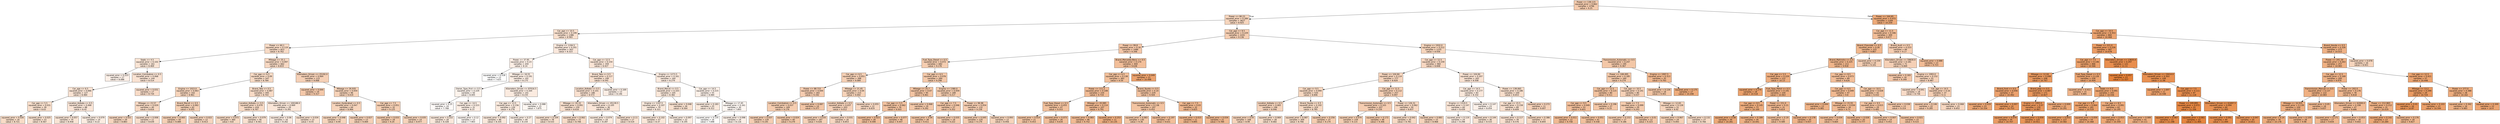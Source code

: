digraph Tree {
node [shape=box, style="filled", color="black", fontname="helvetica"] ;
edge [fontname="helvetica"] ;
0 [label="Power <= 138.115\nsquared_error = 0.662\nsamples = 4796\nvalue = 9.25", fillcolor="#f4cbad"] ;
1 [label="Power <= 80.23\nsquared_error = 0.289\nsamples = 3627\nvalue = 8.925", fillcolor="#f6d5bd"] ;
0 -> 1 [labeldistance=2.5, labelangle=45, headlabel="True"] ;
2 [label="Car_age <= 10.5\nsquared_error = 0.199\nsamples = 1386\nvalue = 8.583", fillcolor="#f9e0ce"] ;
1 -> 2 ;
3 [label="Power <= 60.1\nsquared_error = 0.119\nsamples = 823\nvalue = 8.762", fillcolor="#f7dac5"] ;
2 -> 3 ;
4 [label="Seats <= 4.5\nsquared_error = 0.102\nsamples = 161\nvalue = 8.469", fillcolor="#f9e4d4"] ;
3 -> 4 ;
5 [label="squared_error = 0.223\nsamples = 17\nvalue = 8.088", fillcolor="#fcf0e8"] ;
4 -> 5 ;
6 [label="Location_Coimbatore <= 0.5\nsquared_error = 0.068\nsamples = 144\nvalue = 8.514", fillcolor="#f9e2d2"] ;
4 -> 6 ;
7 [label="Car_age <= 6.5\nsquared_error = 0.066\nsamples = 127\nvalue = 8.484", fillcolor="#f9e3d3"] ;
6 -> 7 ;
8 [label="Car_age <= 5.5\nsquared_error = 0.031\nsamples = 39\nvalue = 8.63", fillcolor="#f8dfcc"] ;
7 -> 8 ;
9 [label="squared_error = 0.026\nsamples = 16\nvalue = 8.721", fillcolor="#f8dcc7"] ;
8 -> 9 ;
10 [label="squared_error = 0.025\nsamples = 23\nvalue = 8.567", fillcolor="#f9e1cf"] ;
8 -> 10 ;
11 [label="Location_Kolkata <= 0.5\nsquared_error = 0.068\nsamples = 88\nvalue = 8.42", fillcolor="#fae5d7"] ;
7 -> 11 ;
12 [label="squared_error = 0.057\nsamples = 74\nvalue = 8.458", fillcolor="#f9e4d5"] ;
11 -> 12 ;
13 [label="squared_error = 0.079\nsamples = 14\nvalue = 8.22", fillcolor="#fbece1"] ;
11 -> 13 ;
14 [label="squared_error = 0.031\nsamples = 17\nvalue = 8.734", fillcolor="#f8dbc7"] ;
6 -> 14 ;
15 [label="Mileage <= 25.1\nsquared_error = 0.097\nsamples = 662\nvalue = 8.833", fillcolor="#f7d8c2"] ;
3 -> 15 ;
16 [label="Car_age <= 6.5\nsquared_error = 0.09\nsamples = 547\nvalue = 8.784", fillcolor="#f7dac4"] ;
15 -> 16 ;
17 [label="Engine <= 1023.0\nsquared_error = 0.063\nsamples = 102\nvalue = 8.961", fillcolor="#f6d4bb"] ;
16 -> 17 ;
18 [label="Mileage <= 23.57\nsquared_error = 0.029\nsamples = 40\nvalue = 8.816", fillcolor="#f7d9c3"] ;
17 -> 18 ;
19 [label="squared_error = 0.021\nsamples = 29\nvalue = 8.883", fillcolor="#f7d6bf"] ;
18 -> 19 ;
20 [label="squared_error = 0.008\nsamples = 11\nvalue = 8.639", fillcolor="#f8decc"] ;
18 -> 20 ;
21 [label="Brand_Maruti <= 0.5\nsquared_error = 0.062\nsamples = 62\nvalue = 9.055", fillcolor="#f5d1b6"] ;
17 -> 21 ;
22 [label="squared_error = 0.065\nsamples = 50\nvalue = 9.089", fillcolor="#f5d0b5"] ;
21 -> 22 ;
23 [label="squared_error = 0.022\nsamples = 12\nvalue = 8.913", fillcolor="#f6d5be"] ;
21 -> 23 ;
24 [label="Brand_Tata <= 0.5\nsquared_error = 0.087\nsamples = 445\nvalue = 8.743", fillcolor="#f8dbc6"] ;
16 -> 24 ;
25 [label="Location_Kolkata <= 0.5\nsquared_error = 0.079\nsamples = 416\nvalue = 8.767", fillcolor="#f7dac5"] ;
24 -> 25 ;
26 [label="squared_error = 0.072\nsamples = 360\nvalue = 8.8", fillcolor="#f7d9c3"] ;
25 -> 26 ;
27 [label="squared_error = 0.079\nsamples = 56\nvalue = 8.561", fillcolor="#f9e1d0"] ;
25 -> 27 ;
28 [label="Kilometers_Driven <= 100188.0\nsquared_error = 0.069\nsamples = 29\nvalue = 8.391", fillcolor="#fae6d8"] ;
24 -> 28 ;
29 [label="squared_error = 0.06\nsamples = 16\nvalue = 8.262", fillcolor="#fbeadf"] ;
28 -> 29 ;
30 [label="squared_error = 0.034\nsamples = 13\nvalue = 8.55", fillcolor="#f9e1d0"] ;
28 -> 30 ;
31 [label="Kilometers_Driven <= 25192.0\nsquared_error = 0.064\nsamples = 115\nvalue = 9.068", fillcolor="#f5d0b6"] ;
15 -> 31 ;
32 [label="squared_error = 0.044\nsamples = 19\nvalue = 9.317", fillcolor="#f4c8a9"] ;
31 -> 32 ;
33 [label="Mileage <= 26.935\nsquared_error = 0.054\nsamples = 96\nvalue = 9.019", fillcolor="#f6d2b8"] ;
31 -> 33 ;
34 [label="Location_Hyderabad <= 0.5\nsquared_error = 0.047\nsamples = 64\nvalue = 8.966", fillcolor="#f6d4bb"] ;
33 -> 34 ;
35 [label="squared_error = 0.048\nsamples = 51\nvalue = 8.94", fillcolor="#f6d5bc"] ;
34 -> 35 ;
36 [label="squared_error = 0.027\nsamples = 13\nvalue = 9.069", fillcolor="#f5d0b6"] ;
34 -> 36 ;
37 [label="Car_age <= 7.5\nsquared_error = 0.051\nsamples = 32\nvalue = 9.125", fillcolor="#f5cfb3"] ;
33 -> 37 ;
38 [label="squared_error = 0.033\nsamples = 18\nvalue = 9.24", fillcolor="#f4cbad"] ;
37 -> 38 ;
39 [label="squared_error = 0.035\nsamples = 14\nvalue = 8.977", fillcolor="#f6d3ba"] ;
37 -> 39 ;
40 [label="Engine <= 1194.5\nsquared_error = 0.201\nsamples = 563\nvalue = 8.323", fillcolor="#fae8dc"] ;
2 -> 40 ;
41 [label="Power <= 37.95\nsquared_error = 0.23\nsamples = 204\nvalue = 8.14", fillcolor="#fceee5"] ;
40 -> 41 ;
42 [label="squared_error = 0.518\nsamples = 13\nvalue = 7.625", fillcolor="#ffffff"] ;
41 -> 42 ;
43 [label="Mileage <= 18.55\nsquared_error = 0.191\nsamples = 191\nvalue = 8.175", fillcolor="#fbede3"] ;
41 -> 43 ;
44 [label="Owner_Type_First <= 0.5\nsquared_error = 0.229\nsamples = 50\nvalue = 8.005", fillcolor="#fcf3ec"] ;
43 -> 44 ;
45 [label="squared_error = 0.15\nsamples = 19\nvalue = 7.768", fillcolor="#fefaf8"] ;
44 -> 45 ;
46 [label="Car_age <= 14.5\nsquared_error = 0.223\nsamples = 31\nvalue = 8.15", fillcolor="#fceee4"] ;
44 -> 46 ;
47 [label="squared_error = 0.222\nsamples = 18\nvalue = 8.328", fillcolor="#fae8db"] ;
46 -> 47 ;
48 [label="squared_error = 0.12\nsamples = 13\nvalue = 7.903", fillcolor="#fdf6f1"] ;
46 -> 48 ;
49 [label="Kilometers_Driven <= 87016.5\nsquared_error = 0.164\nsamples = 141\nvalue = 8.235", fillcolor="#fbebe0"] ;
43 -> 49 ;
50 [label="Car_age <= 13.5\nsquared_error = 0.156\nsamples = 126\nvalue = 8.278", fillcolor="#fbeade"] ;
49 -> 50 ;
51 [label="squared_error = 0.092\nsamples = 86\nvalue = 8.335", fillcolor="#fae8db"] ;
50 -> 51 ;
52 [label="squared_error = 0.27\nsamples = 40\nvalue = 8.154", fillcolor="#fbeee4"] ;
50 -> 52 ;
53 [label="squared_error = 0.088\nsamples = 15\nvalue = 7.875", fillcolor="#fdf7f2"] ;
49 -> 53 ;
54 [label="Car_age <= 12.5\nsquared_error = 0.154\nsamples = 359\nvalue = 8.427", fillcolor="#fae5d6"] ;
40 -> 54 ;
55 [label="Brand_Tata <= 0.5\nsquared_error = 0.117\nsamples = 199\nvalue = 8.545", fillcolor="#f9e1d0"] ;
54 -> 55 ;
56 [label="Location_Kolkata <= 0.5\nsquared_error = 0.101\nsamples = 186\nvalue = 8.573", fillcolor="#f9e0cf"] ;
55 -> 56 ;
57 [label="Mileage <= 20.33\nsquared_error = 0.091\nsamples = 150\nvalue = 8.616", fillcolor="#f8dfcd"] ;
56 -> 57 ;
58 [label="squared_error = 0.104\nsamples = 78\nvalue = 8.533", fillcolor="#f9e2d1"] ;
57 -> 58 ;
59 [label="squared_error = 0.062\nsamples = 72\nvalue = 8.706", fillcolor="#f8dcc8"] ;
57 -> 59 ;
60 [label="Kilometers_Driven <= 45139.5\nsquared_error = 0.105\nsamples = 36\nvalue = 8.397", fillcolor="#fae6d8"] ;
56 -> 60 ;
61 [label="squared_error = 0.074\nsamples = 19\nvalue = 8.287", fillcolor="#fbeadd"] ;
60 -> 61 ;
62 [label="squared_error = 0.11\nsamples = 17\nvalue = 8.519", fillcolor="#f9e2d2"] ;
60 -> 62 ;
63 [label="squared_error = 0.169\nsamples = 13\nvalue = 8.146", fillcolor="#fceee5"] ;
55 -> 63 ;
64 [label="Engine <= 1273.5\nsquared_error = 0.161\nsamples = 160\nvalue = 8.279", fillcolor="#fbeade"] ;
54 -> 64 ;
65 [label="Brand_Maruti <= 0.5\nsquared_error = 0.103\nsamples = 105\nvalue = 8.382", fillcolor="#fae7d9"] ;
64 -> 65 ;
66 [label="Engine <= 1197.5\nsquared_error = 0.107\nsamples = 79\nvalue = 8.321", fillcolor="#fae9dc"] ;
65 -> 66 ;
67 [label="squared_error = 0.102\nsamples = 57\nvalue = 8.37", fillcolor="#fae7d9"] ;
66 -> 67 ;
68 [label="squared_error = 0.097\nsamples = 22\nvalue = 8.195", fillcolor="#fbede2"] ;
66 -> 68 ;
69 [label="squared_error = 0.048\nsamples = 26\nvalue = 8.564", fillcolor="#f9e1cf"] ;
65 -> 69 ;
70 [label="Car_age <= 14.5\nsquared_error = 0.215\nsamples = 55\nvalue = 8.084", fillcolor="#fcf0e8"] ;
64 -> 70 ;
71 [label="squared_error = 0.183\nsamples = 25\nvalue = 8.312", fillcolor="#fae9dc"] ;
70 -> 71 ;
72 [label="Mileage <= 17.45\nsquared_error = 0.161\nsamples = 30\nvalue = 7.893", fillcolor="#fdf6f1"] ;
70 -> 72 ;
73 [label="squared_error = 0.135\nsamples = 16\nvalue = 7.698", fillcolor="#fffdfb"] ;
72 -> 73 ;
74 [label="squared_error = 0.098\nsamples = 14\nvalue = 8.116", fillcolor="#fcefe6"] ;
72 -> 74 ;
75 [label="Car_age <= 8.5\nsquared_error = 0.229\nsamples = 2241\nvalue = 9.136", fillcolor="#f5ceb2"] ;
1 -> 75 ;
76 [label="Power <= 99.8\nsquared_error = 0.16\nsamples = 1086\nvalue = 9.348", fillcolor="#f4c7a8"] ;
75 -> 76 ;
77 [label="Fuel_Type_Diesel <= 0.5\nsquared_error = 0.072\nsamples = 682\nvalue = 9.176", fillcolor="#f5cdb0"] ;
76 -> 77 ;
78 [label="Car_age <= 6.5\nsquared_error = 0.051\nsamples = 398\nvalue = 9.089", fillcolor="#f5d0b5"] ;
77 -> 78 ;
79 [label="Power <= 88.715\nsquared_error = 0.044\nsamples = 183\nvalue = 9.192", fillcolor="#f5ccb0"] ;
78 -> 79 ;
80 [label="Location_Coimbatore <= 0.5\nsquared_error = 0.037\nsamples = 169\nvalue = 9.176", fillcolor="#f5cdb0"] ;
79 -> 80 ;
81 [label="squared_error = 0.037\nsamples = 129\nvalue = 9.145", fillcolor="#f5ceb2"] ;
80 -> 81 ;
82 [label="squared_error = 0.024\nsamples = 40\nvalue = 9.279", fillcolor="#f4caab"] ;
80 -> 82 ;
83 [label="squared_error = 0.087\nsamples = 14\nvalue = 9.377", fillcolor="#f3c6a6"] ;
79 -> 83 ;
84 [label="Mileage <= 21.45\nsquared_error = 0.04\nsamples = 215\nvalue = 9.002", fillcolor="#f6d3b9"] ;
78 -> 84 ;
85 [label="Location_Kolkata <= 0.5\nsquared_error = 0.037\nsamples = 203\nvalue = 9.012", fillcolor="#f6d2b9"] ;
84 -> 85 ;
86 [label="squared_error = 0.035\nsamples = 187\nvalue = 9.026", fillcolor="#f6d2b8"] ;
85 -> 86 ;
87 [label="squared_error = 0.031\nsamples = 16\nvalue = 8.853", fillcolor="#f7d7c1"] ;
85 -> 87 ;
88 [label="squared_error = 0.055\nsamples = 12\nvalue = 8.819", fillcolor="#f7d8c2"] ;
84 -> 88 ;
89 [label="Car_age <= 6.5\nsquared_error = 0.076\nsamples = 284\nvalue = 9.298", fillcolor="#f4c9aa"] ;
77 -> 89 ;
90 [label="Mileage <= 25.7\nsquared_error = 0.07\nsamples = 95\nvalue = 9.461", fillcolor="#f3c4a2"] ;
89 -> 90 ;
91 [label="Car_age <= 5.5\nsquared_error = 0.062\nsamples = 76\nvalue = 9.503", fillcolor="#f2c2a0"] ;
90 -> 91 ;
92 [label="squared_error = 0.023\nsamples = 28\nvalue = 9.599", fillcolor="#f2bf9b"] ;
91 -> 92 ;
93 [label="squared_error = 0.077\nsamples = 48\nvalue = 9.447", fillcolor="#f3c4a3"] ;
91 -> 93 ;
94 [label="squared_error = 0.068\nsamples = 19\nvalue = 9.292", fillcolor="#f4c9aa"] ;
90 -> 94 ;
95 [label="Engine <= 1380.0\nsquared_error = 0.059\nsamples = 189\nvalue = 9.217", fillcolor="#f4ccae"] ;
89 -> 95 ;
96 [label="Car_age <= 7.5\nsquared_error = 0.046\nsamples = 57\nvalue = 9.352", fillcolor="#f3c7a7"] ;
95 -> 96 ;
97 [label="squared_error = 0.04\nsamples = 39\nvalue = 9.411", fillcolor="#f3c5a4"] ;
96 -> 97 ;
98 [label="squared_error = 0.035\nsamples = 18\nvalue = 9.222", fillcolor="#f4cbae"] ;
96 -> 98 ;
99 [label="Power <= 98.98\nsquared_error = 0.054\nsamples = 132\nvalue = 9.158", fillcolor="#f5cdb1"] ;
95 -> 99 ;
100 [label="squared_error = 0.045\nsamples = 120\nvalue = 9.179", fillcolor="#f5cdb0"] ;
99 -> 100 ;
101 [label="squared_error = 0.093\nsamples = 12\nvalue = 8.956", fillcolor="#f6d4bb"] ;
99 -> 101 ;
102 [label="Brand_Mercedes-Benz <= 0.5\nsquared_error = 0.174\nsamples = 404\nvalue = 9.638", fillcolor="#f2be99"] ;
76 -> 102 ;
103 [label="Car_age <= 6.5\nsquared_error = 0.138\nsamples = 383\nvalue = 9.59", fillcolor="#f2c09b"] ;
102 -> 103 ;
104 [label="Power <= 111.2\nsquared_error = 0.108\nsamples = 154\nvalue = 9.719", fillcolor="#f1bb95"] ;
103 -> 104 ;
105 [label="Fuel_Type_Diesel <= 0.5\nsquared_error = 0.055\nsamples = 47\nvalue = 9.553", fillcolor="#f2c19d"] ;
104 -> 105 ;
106 [label="squared_error = 0.014\nsamples = 21\nvalue = 9.453", fillcolor="#f3c4a2"] ;
105 -> 106 ;
107 [label="squared_error = 0.073\nsamples = 26\nvalue = 9.634", fillcolor="#f2be99"] ;
105 -> 107 ;
108 [label="Mileage <= 20.085\nsquared_error = 0.114\nsamples = 107\nvalue = 9.791", fillcolor="#f1b991"] ;
104 -> 108 ;
109 [label="squared_error = 0.083\nsamples = 96\nvalue = 9.752", fillcolor="#f1ba93"] ;
108 -> 109 ;
110 [label="squared_error = 0.253\nsamples = 11\nvalue = 10.135", fillcolor="#eeae80"] ;
108 -> 110 ;
111 [label="Brand_Toyota <= 0.5\nsquared_error = 0.14\nsamples = 229\nvalue = 9.504", fillcolor="#f2c2a0"] ;
103 -> 111 ;
112 [label="Transmission_Automatic <= 0.5\nsquared_error = 0.138\nsamples = 197\nvalue = 9.452", fillcolor="#f3c4a2"] ;
111 -> 112 ;
113 [label="squared_error = 0.083\nsamples = 130\nvalue = 9.36", fillcolor="#f3c7a7"] ;
112 -> 113 ;
114 [label="squared_error = 0.197\nsamples = 67\nvalue = 9.631", fillcolor="#f2be99"] ;
112 -> 114 ;
115 [label="Car_age <= 7.5\nsquared_error = 0.03\nsamples = 32\nvalue = 9.825", fillcolor="#f0b88f"] ;
111 -> 115 ;
116 [label="squared_error = 0.015\nsamples = 11\nvalue = 9.895", fillcolor="#f0b68c"] ;
115 -> 116 ;
117 [label="squared_error = 0.034\nsamples = 21\nvalue = 9.789", fillcolor="#f1b991"] ;
115 -> 117 ;
118 [label="squared_error = 0.049\nsamples = 21\nvalue = 10.498", fillcolor="#eca26d"] ;
102 -> 118 ;
119 [label="Engine <= 1932.0\nsquared_error = 0.212\nsamples = 1155\nvalue = 8.936", fillcolor="#f6d5bc"] ;
75 -> 119 ;
120 [label="Car_age <= 12.5\nsquared_error = 0.159\nsamples = 960\nvalue = 8.848", fillcolor="#f7d7c1"] ;
119 -> 120 ;
121 [label="Power <= 104.84\nsquared_error = 0.114\nsamples = 777\nvalue = 8.929", fillcolor="#f6d5bd"] ;
120 -> 121 ;
122 [label="Car_age <= 9.5\nsquared_error = 0.094\nsamples = 520\nvalue = 8.846", fillcolor="#f7d8c1"] ;
121 -> 122 ;
123 [label="Location_Kolkata <= 0.5\nsquared_error = 0.065\nsamples = 196\nvalue = 8.946", fillcolor="#f6d4bc"] ;
122 -> 123 ;
124 [label="squared_error = 0.05\nsamples = 168\nvalue = 8.99", fillcolor="#f6d3ba"] ;
123 -> 124 ;
125 [label="squared_error = 0.069\nsamples = 28\nvalue = 8.682", fillcolor="#f8ddc9"] ;
123 -> 125 ;
126 [label="Brand_Toyota <= 0.5\nsquared_error = 0.102\nsamples = 324\nvalue = 8.785", fillcolor="#f7dac4"] ;
122 -> 126 ;
127 [label="squared_error = 0.087\nsamples = 309\nvalue = 8.766", fillcolor="#f7dac5"] ;
126 -> 127 ;
128 [label="squared_error = 0.256\nsamples = 15\nvalue = 9.174", fillcolor="#f5cdb0"] ;
126 -> 128 ;
129 [label="Car_age <= 11.5\nsquared_error = 0.112\nsamples = 257\nvalue = 9.097", fillcolor="#f5cfb4"] ;
121 -> 129 ;
130 [label="Transmission_Automatic <= 0.5\nsquared_error = 0.103\nsamples = 207\nvalue = 9.159", fillcolor="#f5cdb1"] ;
129 -> 130 ;
131 [label="squared_error = 0.074\nsamples = 159\nvalue = 9.115", fillcolor="#f5cfb3"] ;
130 -> 131 ;
132 [label="squared_error = 0.172\nsamples = 48\nvalue = 9.306", fillcolor="#f4c9aa"] ;
130 -> 132 ;
133 [label="Power <= 126.31\nsquared_error = 0.062\nsamples = 50\nvalue = 8.837", fillcolor="#f7d8c2"] ;
129 -> 133 ;
134 [label="squared_error = 0.042\nsamples = 35\nvalue = 8.781", fillcolor="#f7dac4"] ;
133 -> 134 ;
135 [label="squared_error = 0.083\nsamples = 15\nvalue = 8.968", fillcolor="#f6d4bb"] ;
133 -> 135 ;
136 [label="Power <= 104.84\nsquared_error = 0.207\nsamples = 183\nvalue = 8.508", fillcolor="#f9e2d2"] ;
120 -> 136 ;
137 [label="Car_age <= 14.5\nsquared_error = 0.177\nsamples = 83\nvalue = 8.332", fillcolor="#fae8db"] ;
136 -> 137 ;
138 [label="Engine <= 1319.5\nsquared_error = 0.147\nsamples = 60\nvalue = 8.439", fillcolor="#fae5d6"] ;
137 -> 138 ;
139 [label="squared_error = 0.119\nsamples = 24\nvalue = 8.298", fillcolor="#fbe9dd"] ;
138 -> 139 ;
140 [label="squared_error = 0.144\nsamples = 36\nvalue = 8.533", fillcolor="#f9e2d1"] ;
138 -> 140 ;
141 [label="squared_error = 0.147\nsamples = 23\nvalue = 8.054", fillcolor="#fcf1e9"] ;
137 -> 141 ;
142 [label="Power <= 138.065\nsquared_error = 0.186\nsamples = 100\nvalue = 8.653", fillcolor="#f8decb"] ;
136 -> 142 ;
143 [label="Car_age <= 15.5\nsquared_error = 0.158\nsamples = 89\nvalue = 8.609", fillcolor="#f8dfcd"] ;
142 -> 143 ;
144 [label="squared_error = 0.117\nsamples = 78\nvalue = 8.576", fillcolor="#f9e0cf"] ;
143 -> 144 ;
145 [label="squared_error = 0.386\nsamples = 11\nvalue = 8.844", fillcolor="#f7d8c1"] ;
143 -> 145 ;
146 [label="squared_error = 0.272\nsamples = 11\nvalue = 9.007", fillcolor="#f6d2b9"] ;
142 -> 146 ;
147 [label="Transmission_Automatic <= 0.5\nsquared_error = 0.247\nsamples = 195\nvalue = 9.367", fillcolor="#f3c7a7"] ;
119 -> 147 ;
148 [label="Power <= 108.495\nsquared_error = 0.185\nsamples = 160\nvalue = 9.274", fillcolor="#f4caab"] ;
147 -> 148 ;
149 [label="Car_age <= 12.5\nsquared_error = 0.115\nsamples = 80\nvalue = 9.511", fillcolor="#f2c29f"] ;
148 -> 149 ;
150 [label="Car_age <= 9.5\nsquared_error = 0.049\nsamples = 53\nvalue = 9.603", fillcolor="#f2bf9b"] ;
149 -> 150 ;
151 [label="squared_error = 0.011\nsamples = 12\nvalue = 9.758", fillcolor="#f1ba93"] ;
150 -> 151 ;
152 [label="squared_error = 0.051\nsamples = 41\nvalue = 9.558", fillcolor="#f2c19d"] ;
150 -> 152 ;
153 [label="squared_error = 0.196\nsamples = 27\nvalue = 9.33", fillcolor="#f4c8a8"] ;
149 -> 153 ;
154 [label="Car_age <= 10.5\nsquared_error = 0.141\nsamples = 80\nvalue = 9.037", fillcolor="#f6d1b7"] ;
148 -> 154 ;
155 [label="Seats <= 7.5\nsquared_error = 0.099\nsamples = 29\nvalue = 9.243", fillcolor="#f4cbad"] ;
154 -> 155 ;
156 [label="squared_error = 0.153\nsamples = 17\nvalue = 9.186", fillcolor="#f5cdb0"] ;
155 -> 156 ;
157 [label="squared_error = 0.01\nsamples = 12\nvalue = 9.323", fillcolor="#f4c8a9"] ;
155 -> 157 ;
158 [label="Mileage <= 12.65\nsquared_error = 0.128\nsamples = 51\nvalue = 8.92", fillcolor="#f6d5bd"] ;
154 -> 158 ;
159 [label="squared_error = 0.067\nsamples = 24\nvalue = 9.093", fillcolor="#f5d0b4"] ;
158 -> 159 ;
160 [label="squared_error = 0.132\nsamples = 27\nvalue = 8.766", fillcolor="#f7dac5"] ;
158 -> 160 ;
161 [label="Engine <= 1997.5\nsquared_error = 0.313\nsamples = 35\nvalue = 9.793", fillcolor="#f1b991"] ;
147 -> 161 ;
162 [label="squared_error = 0.126\nsamples = 18\nvalue = 9.401", fillcolor="#f3c6a5"] ;
161 -> 162 ;
163 [label="squared_error = 0.175\nsamples = 17\nvalue = 10.208", fillcolor="#eeac7c"] ;
161 -> 163 ;
164 [label="Power <= 164.85\nsquared_error = 0.472\nsamples = 1169\nvalue = 10.259", fillcolor="#edaa79"] ;
0 -> 164 [labeldistance=2.5, labelangle=-45, headlabel="False"] ;
165 [label="Car_age <= 11.5\nsquared_error = 0.346\nsamples = 309\nvalue = 9.677", fillcolor="#f1bd97"] ;
164 -> 165 ;
166 [label="Brand_Chevrolet <= 0.5\nsquared_error = 0.26\nsamples = 225\nvalue = 9.867", fillcolor="#f0b78d"] ;
165 -> 166 ;
167 [label="Brand_Mahindra <= 0.5\nsquared_error = 0.225\nsamples = 211\nvalue = 9.918", fillcolor="#f0b58b"] ;
166 -> 167 ;
168 [label="Car_age <= 5.5\nsquared_error = 0.229\nsamples = 122\nvalue = 10.13", fillcolor="#eeae80"] ;
167 -> 168 ;
169 [label="squared_error = 0.274\nsamples = 18\nvalue = 10.518", fillcolor="#eca26c"] ;
168 -> 169 ;
170 [label="Fuel_Type_Petrol <= 0.5\nsquared_error = 0.191\nsamples = 104\nvalue = 10.063", fillcolor="#efb083"] ;
168 -> 170 ;
171 [label="Car_age <= 8.5\nsquared_error = 0.145\nsamples = 73\nvalue = 10.169", fillcolor="#eead7e"] ;
170 -> 171 ;
172 [label="squared_error = 0.08\nsamples = 39\nvalue = 10.281", fillcolor="#eda978"] ;
171 -> 172 ;
173 [label="squared_error = 0.189\nsamples = 34\nvalue = 10.041", fillcolor="#efb184"] ;
171 -> 173 ;
174 [label="Power <= 151.0\nsquared_error = 0.21\nsamples = 31\nvalue = 9.814", fillcolor="#f0b890"] ;
170 -> 174 ;
175 [label="squared_error = 0.19\nsamples = 11\nvalue = 9.589", fillcolor="#f2c09b"] ;
174 -> 175 ;
176 [label="squared_error = 0.178\nsamples = 20\nvalue = 9.937", fillcolor="#f0b48a"] ;
174 -> 176 ;
177 [label="Car_age <= 8.5\nsquared_error = 0.073\nsamples = 89\nvalue = 9.626", fillcolor="#f2be99"] ;
167 -> 177 ;
178 [label="Car_age <= 6.5\nsquared_error = 0.049\nsamples = 47\nvalue = 9.8", fillcolor="#f1b991"] ;
177 -> 178 ;
179 [label="squared_error = 0.044\nsamples = 13\nvalue = 9.981", fillcolor="#efb387"] ;
178 -> 179 ;
180 [label="Mileage <= 15.55\nsquared_error = 0.034\nsamples = 34\nvalue = 9.73", fillcolor="#f1bb94"] ;
178 -> 180 ;
181 [label="squared_error = 0.034\nsamples = 14\nvalue = 9.664", fillcolor="#f1bd98"] ;
180 -> 181 ;
182 [label="squared_error = 0.028\nsamples = 20\nvalue = 9.777", fillcolor="#f1ba92"] ;
180 -> 182 ;
183 [label="Car_age <= 10.5\nsquared_error = 0.028\nsamples = 42\nvalue = 9.432", fillcolor="#f3c5a3"] ;
177 -> 183 ;
184 [label="Car_age <= 9.5\nsquared_error = 0.015\nsamples = 29\nvalue = 9.485", fillcolor="#f3c3a1"] ;
183 -> 184 ;
185 [label="squared_error = 0.007\nsamples = 14\nvalue = 9.452", fillcolor="#f3c4a2"] ;
184 -> 185 ;
186 [label="squared_error = 0.021\nsamples = 15\nvalue = 9.515", fillcolor="#f2c29f"] ;
184 -> 186 ;
187 [label="squared_error = 0.038\nsamples = 13\nvalue = 9.314", fillcolor="#f4c8a9"] ;
183 -> 187 ;
188 [label="squared_error = 0.159\nsamples = 14\nvalue = 9.101", fillcolor="#f5cfb4"] ;
166 -> 188 ;
189 [label="Brand_Audi <= 0.5\nsquared_error = 0.223\nsamples = 84\nvalue = 9.17", fillcolor="#f5cdb1"] ;
165 -> 189 ;
190 [label="Kilometers_Driven <= 59830.0\nsquared_error = 0.181\nsamples = 71\nvalue = 9.069", fillcolor="#f5d0b6"] ;
189 -> 190 ;
191 [label="squared_error = 0.183\nsamples = 16\nvalue = 9.349", fillcolor="#f4c7a8"] ;
190 -> 191 ;
192 [label="Engine <= 1993.0\nsquared_error = 0.152\nsamples = 55\nvalue = 8.987", fillcolor="#f6d3ba"] ;
190 -> 192 ;
193 [label="squared_error = 0.041\nsamples = 18\nvalue = 8.736", fillcolor="#f8dbc7"] ;
192 -> 193 ;
194 [label="Car_age <= 14.5\nsquared_error = 0.16\nsamples = 37\nvalue = 9.11", fillcolor="#f5cfb4"] ;
192 -> 194 ;
195 [label="squared_error = 0.146\nsamples = 22\nvalue = 9.285", fillcolor="#f4c9ab"] ;
194 -> 195 ;
196 [label="squared_error = 0.068\nsamples = 15\nvalue = 8.852", fillcolor="#f7d7c1"] ;
194 -> 196 ;
197 [label="squared_error = 0.088\nsamples = 13\nvalue = 9.723", fillcolor="#f1bb95"] ;
189 -> 197 ;
198 [label="Car_age <= 10.5\nsquared_error = 0.353\nsamples = 860\nvalue = 10.468", fillcolor="#eca36f"] ;
164 -> 198 ;
199 [label="Power <= 221.0\nsquared_error = 0.226\nsamples = 587\nvalue = 10.678", fillcolor="#eb9c64"] ;
198 -> 199 ;
200 [label="Car_age <= 7.5\nsquared_error = 0.146\nsamples = 466\nvalue = 10.566", fillcolor="#eba06a"] ;
199 -> 200 ;
201 [label="Mileage <= 12.04\nsquared_error = 0.098\nsamples = 208\nvalue = 10.767", fillcolor="#ea9a60"] ;
200 -> 201 ;
202 [label="Brand_Ford <= 0.5\nsquared_error = 0.056\nsamples = 37\nvalue = 10.492", fillcolor="#eca26e"] ;
201 -> 202 ;
203 [label="squared_error = 0.019\nsamples = 23\nvalue = 10.334", fillcolor="#eda876"] ;
202 -> 203 ;
204 [label="squared_error = 0.007\nsamples = 14\nvalue = 10.753", fillcolor="#ea9a60"] ;
202 -> 204 ;
205 [label="Brand_Jeep <= 0.5\nsquared_error = 0.087\nsamples = 171\nvalue = 10.827", fillcolor="#ea985d"] ;
201 -> 205 ;
206 [label="Engine <= 1993.0\nsquared_error = 0.07\nsamples = 159\nvalue = 10.867", fillcolor="#e9965b"] ;
205 -> 206 ;
207 [label="squared_error = 0.074\nsamples = 34\nvalue = 10.707", fillcolor="#ea9b63"] ;
206 -> 207 ;
208 [label="squared_error = 0.059\nsamples = 125\nvalue = 10.911", fillcolor="#e99558"] ;
206 -> 208 ;
209 [label="squared_error = 0.009\nsamples = 12\nvalue = 10.291", fillcolor="#eda978"] ;
205 -> 209 ;
210 [label="Fuel_Type_Diesel <= 0.5\nsquared_error = 0.126\nsamples = 258\nvalue = 10.404", fillcolor="#eca572"] ;
200 -> 210 ;
211 [label="squared_error = 0.411\nsamples = 15\nvalue = 9.885", fillcolor="#f0b68c"] ;
210 -> 211 ;
212 [label="Seats <= 6.0\nsquared_error = 0.091\nsamples = 243\nvalue = 10.436", fillcolor="#eca470"] ;
210 -> 212 ;
213 [label="Car_age <= 9.5\nsquared_error = 0.064\nsamples = 181\nvalue = 10.519", fillcolor="#eca26c"] ;
212 -> 213 ;
214 [label="squared_error = 0.053\nsamples = 127\nvalue = 10.582", fillcolor="#eba069"] ;
213 -> 214 ;
215 [label="squared_error = 0.059\nsamples = 54\nvalue = 10.368", fillcolor="#eda674"] ;
213 -> 215 ;
216 [label="Car_age <= 8.5\nsquared_error = 0.091\nsamples = 62\nvalue = 10.195", fillcolor="#eeac7d"] ;
212 -> 216 ;
217 [label="squared_error = 0.053\nsamples = 21\nvalue = 10.359", fillcolor="#eda774"] ;
216 -> 217 ;
218 [label="squared_error = 0.089\nsamples = 41\nvalue = 10.111", fillcolor="#eeaf81"] ;
216 -> 218 ;
219 [label="Kilometers_Driven <= 13835.0\nsquared_error = 0.297\nsamples = 121\nvalue = 11.11", fillcolor="#e88e4e"] ;
199 -> 219 ;
220 [label="squared_error = 0.057\nsamples = 13\nvalue = 11.527", fillcolor="#e58139"] ;
219 -> 220 ;
221 [label="Kilometers_Driven <= 19414.0\nsquared_error = 0.303\nsamples = 108\nvalue = 11.06", fillcolor="#e89051"] ;
219 -> 221 ;
222 [label="squared_error = 1.697\nsamples = 11\nvalue = 10.548", fillcolor="#eca16b"] ;
221 -> 222 ;
223 [label="Car_age <= 7.5\nsquared_error = 0.111\nsamples = 97\nvalue = 11.118", fillcolor="#e88e4e"] ;
221 -> 223 ;
224 [label="Power <= 249.895\nsquared_error = 0.072\nsamples = 33\nvalue = 11.336", fillcolor="#e68743"] ;
223 -> 224 ;
225 [label="squared_error = 0.067\nsamples = 11\nvalue = 11.198", fillcolor="#e78c4a"] ;
224 -> 225 ;
226 [label="squared_error = 0.061\nsamples = 22\nvalue = 11.405", fillcolor="#e6853f"] ;
224 -> 226 ;
227 [label="Kilometers_Driven <= 61697.5\nsquared_error = 0.094\nsamples = 64\nvalue = 11.005", fillcolor="#e89253"] ;
223 -> 227 ;
228 [label="squared_error = 0.091\nsamples = 44\nvalue = 11.094", fillcolor="#e88f4f"] ;
227 -> 228 ;
229 [label="squared_error = 0.047\nsamples = 20\nvalue = 10.811", fillcolor="#ea985d"] ;
227 -> 229 ;
230 [label="Brand_Honda <= 0.5\nsquared_error = 0.326\nsamples = 273\nvalue = 10.015", fillcolor="#efb286"] ;
198 -> 230 ;
231 [label="Power <= 241.39\nsquared_error = 0.263\nsamples = 257\nvalue = 10.083", fillcolor="#efb082"] ;
230 -> 231 ;
232 [label="Car_age <= 12.5\nsquared_error = 0.169\nsamples = 200\nvalue = 9.979", fillcolor="#efb388"] ;
231 -> 232 ;
233 [label="Transmission_Manual <= 0.5\nsquared_error = 0.137\nsamples = 122\nvalue = 10.083", fillcolor="#efb082"] ;
232 -> 233 ;
234 [label="Mileage <= 16.935\nsquared_error = 0.139\nsamples = 104\nvalue = 10.125", fillcolor="#eeae80"] ;
233 -> 234 ;
235 [label="squared_error = 0.14\nsamples = 76\nvalue = 10.178", fillcolor="#eead7d"] ;
234 -> 235 ;
236 [label="squared_error = 0.109\nsamples = 28\nvalue = 9.98", fillcolor="#efb388"] ;
234 -> 236 ;
237 [label="squared_error = 0.05\nsamples = 18\nvalue = 9.837", fillcolor="#f0b88f"] ;
233 -> 237 ;
238 [label="Power <= 202.0\nsquared_error = 0.176\nsamples = 78\nvalue = 9.818", fillcolor="#f0b890"] ;
232 -> 238 ;
239 [label="Kilometers_Driven <= 62000.0\nsquared_error = 0.108\nsamples = 47\nvalue = 9.686", fillcolor="#f1bc96"] ;
238 -> 239 ;
240 [label="squared_error = 0.171\nsamples = 17\nvalue = 9.834", fillcolor="#f0b88f"] ;
239 -> 240 ;
241 [label="squared_error = 0.053\nsamples = 30\nvalue = 9.602", fillcolor="#f2bf9b"] ;
239 -> 241 ;
242 [label="Power <= 212.865\nsquared_error = 0.212\nsamples = 31\nvalue = 10.019", fillcolor="#efb286"] ;
238 -> 242 ;
243 [label="squared_error = 0.142\nsamples = 13\nvalue = 10.284", fillcolor="#eda978"] ;
242 -> 243 ;
244 [label="squared_error = 0.176\nsamples = 18\nvalue = 9.827", fillcolor="#f0b88f"] ;
242 -> 244 ;
245 [label="Car_age <= 12.5\nsquared_error = 0.421\nsamples = 57\nvalue = 10.448", fillcolor="#eca470"] ;
231 -> 245 ;
246 [label="Mileage <= 13.2\nsquared_error = 0.299\nsamples = 29\nvalue = 10.724", fillcolor="#ea9b62"] ;
245 -> 246 ;
247 [label="squared_error = 0.41\nsamples = 16\nvalue = 10.87", fillcolor="#e9965a"] ;
246 -> 247 ;
248 [label="squared_error = 0.103\nsamples = 13\nvalue = 10.544", fillcolor="#eca16b"] ;
246 -> 248 ;
249 [label="Power <= 277.0\nsquared_error = 0.388\nsamples = 28\nvalue = 10.162", fillcolor="#eead7e"] ;
245 -> 249 ;
250 [label="squared_error = 0.342\nsamples = 16\nvalue = 9.983", fillcolor="#efb387"] ;
249 -> 250 ;
251 [label="squared_error = 0.349\nsamples = 12\nvalue = 10.4", fillcolor="#eda572"] ;
249 -> 251 ;
252 [label="squared_error = 0.078\nsamples = 16\nvalue = 8.921", fillcolor="#f6d5bd"] ;
230 -> 252 ;
}